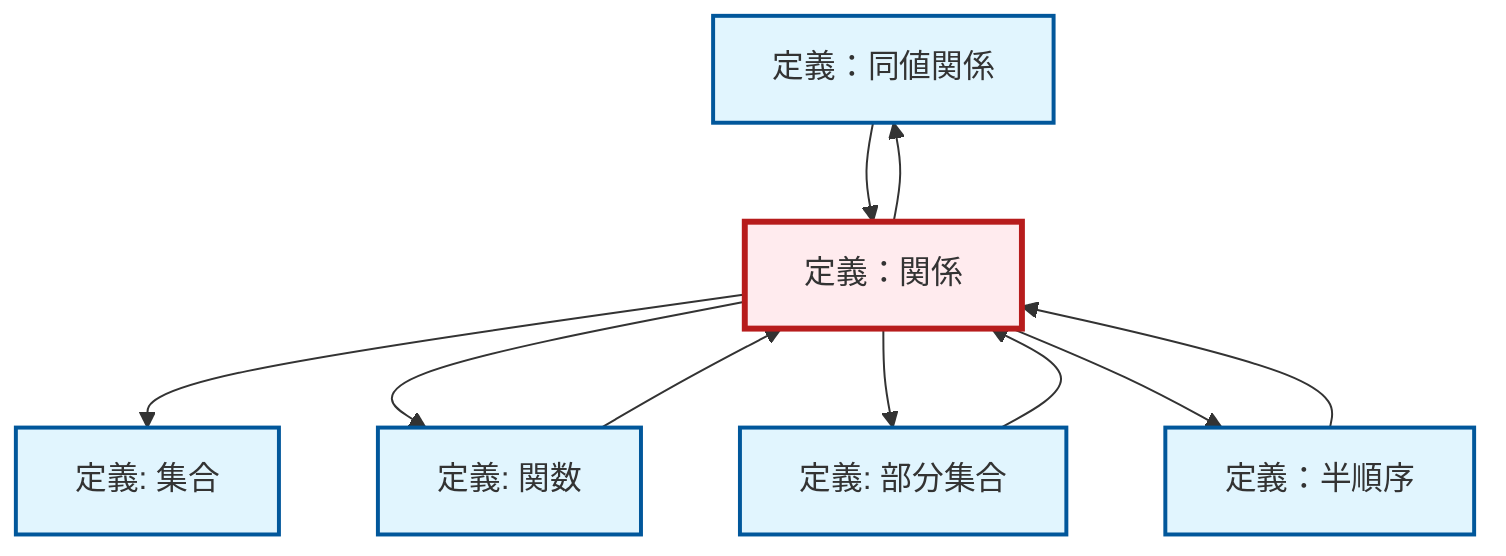 graph TD
    classDef definition fill:#e1f5fe,stroke:#01579b,stroke-width:2px
    classDef theorem fill:#f3e5f5,stroke:#4a148c,stroke-width:2px
    classDef axiom fill:#fff3e0,stroke:#e65100,stroke-width:2px
    classDef example fill:#e8f5e9,stroke:#1b5e20,stroke-width:2px
    classDef current fill:#ffebee,stroke:#b71c1c,stroke-width:3px
    def-set["定義: 集合"]:::definition
    def-equivalence-relation["定義：同値関係"]:::definition
    def-relation["定義：関係"]:::definition
    def-subset["定義: 部分集合"]:::definition
    def-function["定義: 関数"]:::definition
    def-partial-order["定義：半順序"]:::definition
    def-relation --> def-equivalence-relation
    def-relation --> def-set
    def-equivalence-relation --> def-relation
    def-relation --> def-function
    def-relation --> def-subset
    def-function --> def-relation
    def-relation --> def-partial-order
    def-subset --> def-relation
    def-partial-order --> def-relation
    class def-relation current
